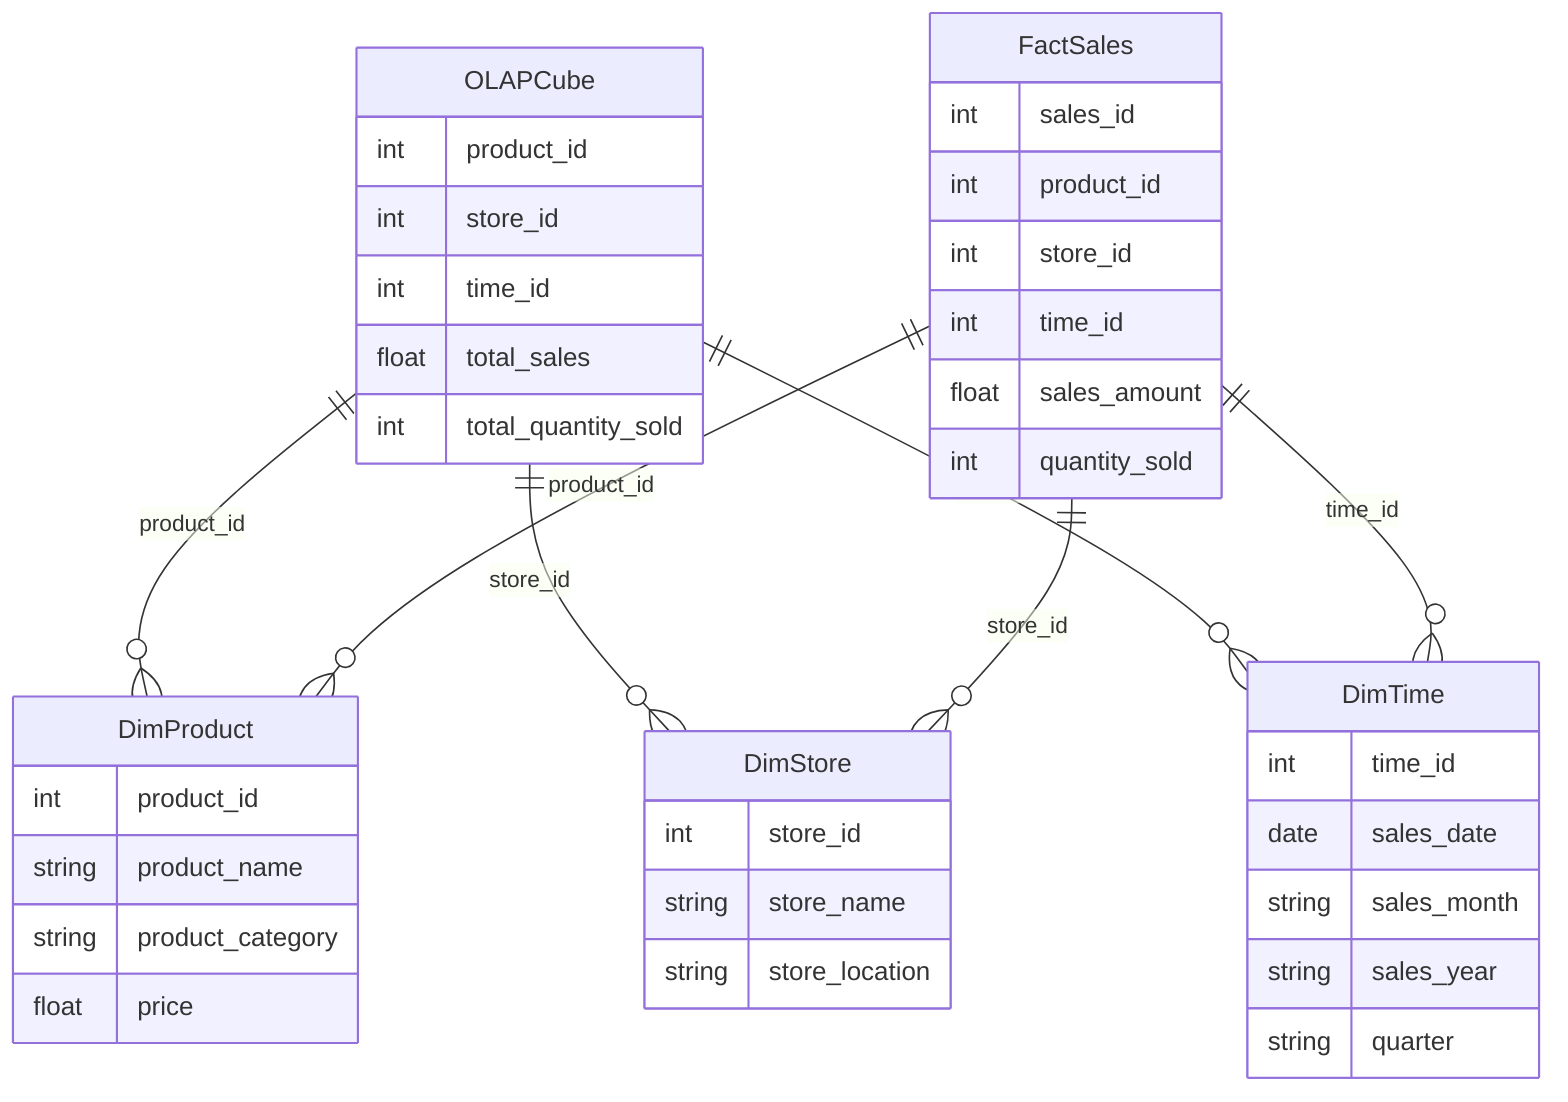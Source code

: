erDiagram
    FactSales {
        int sales_id
        int product_id
        int store_id
        int time_id
        float sales_amount
        int quantity_sold
    }

    DimProduct {
        int product_id
        string product_name
        string product_category
        float price
    }

    DimStore {
        int store_id
        string store_name
        string store_location
    }

    DimTime {
        int time_id
        date sales_date
        string sales_month
        string sales_year
        string quarter
    }

    OLAPCube {
        int product_id
        int store_id
        int time_id
        float total_sales
        int total_quantity_sold
    }

    OLAPCube ||--o{ DimProduct : "product_id"
    OLAPCube ||--o{ DimStore : "store_id"
    OLAPCube ||--o{ DimTime : "time_id"

    FactSales ||--o{ DimProduct : "product_id"
    FactSales ||--o{ DimStore : "store_id"
    FactSales ||--o{ DimTime : "time_id"